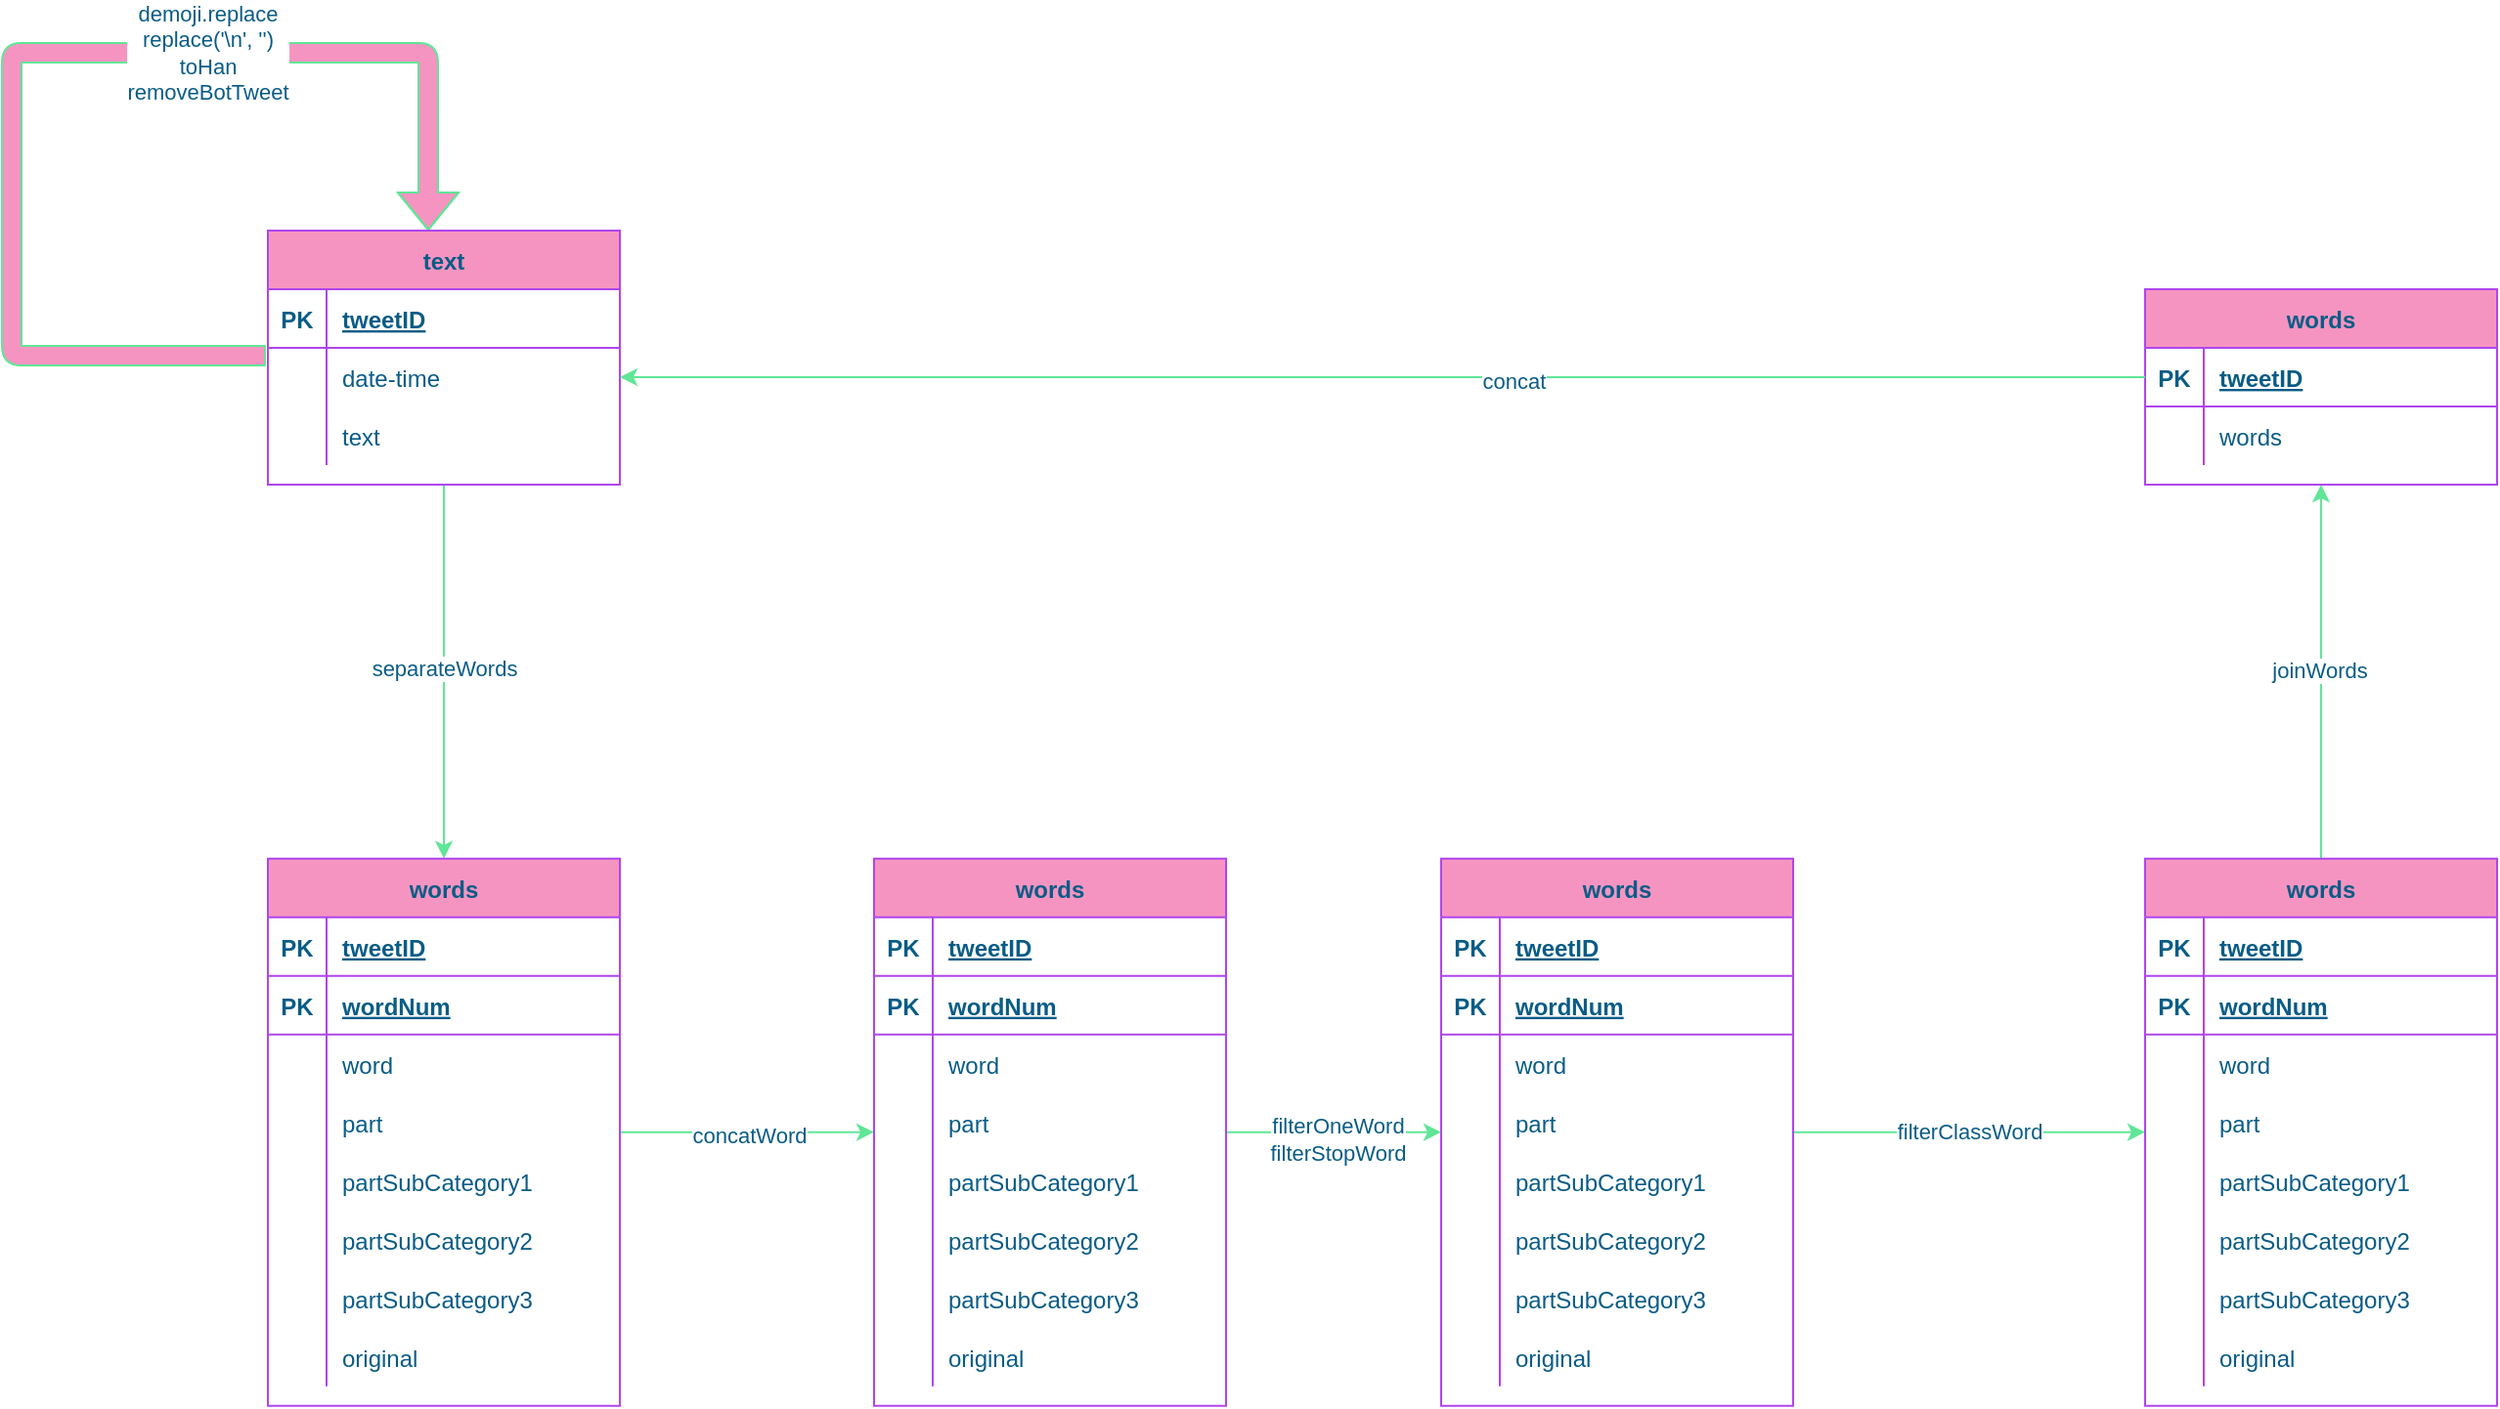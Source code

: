 <mxfile version="16.6.2" type="github">
  <diagram id="CSf084mDuzh62kla3Nzj" name="Page-1">
    <mxGraphModel dx="1081" dy="915" grid="1" gridSize="10" guides="1" tooltips="1" connect="1" arrows="1" fold="1" page="1" pageScale="1" pageWidth="3300" pageHeight="4681" math="0" shadow="0">
      <root>
        <mxCell id="0" />
        <mxCell id="1" parent="0" />
        <mxCell id="-S27YSz-7loeSFltslUp-18" value="demoji.replace&lt;br&gt;replace(&#39;\n&#39;, &#39;&#39;)&lt;br&gt;toHan&lt;br&gt;removeBotTweet" style="edgeStyle=orthogonalEdgeStyle;shape=flexArrow;curved=0;rounded=1;sketch=0;orthogonalLoop=1;jettySize=auto;html=1;fontColor=#095C86;strokeColor=#60E696;fillColor=#F694C1;entryX=0.461;entryY=0.008;entryDx=0;entryDy=0;entryPerimeter=0;" edge="1" parent="1">
          <mxGeometry x="0.307" relative="1" as="geometry">
            <mxPoint x="329" y="284" as="sourcePoint" />
            <mxPoint x="411.98" y="220.04" as="targetPoint" />
            <Array as="points">
              <mxPoint x="199" y="284" />
              <mxPoint x="199" y="129" />
              <mxPoint x="412" y="129" />
            </Array>
            <mxPoint as="offset" />
          </mxGeometry>
        </mxCell>
        <mxCell id="Eg6wl4dy39NXFwd9Kh9v-11" value="" style="edgeStyle=orthogonalEdgeStyle;curved=0;rounded=1;sketch=0;orthogonalLoop=1;jettySize=auto;html=1;fontColor=#095C86;strokeColor=#60E696;fillColor=#F694C1;" edge="1" parent="1" source="SWuRiRT_l_LITAm-boq1-7" target="Eg6wl4dy39NXFwd9Kh9v-1">
          <mxGeometry relative="1" as="geometry" />
        </mxCell>
        <mxCell id="Eg6wl4dy39NXFwd9Kh9v-12" value="separateWords" style="edgeLabel;html=1;align=center;verticalAlign=middle;resizable=0;points=[];fontColor=#095C86;" vertex="1" connectable="0" parent="Eg6wl4dy39NXFwd9Kh9v-11">
          <mxGeometry x="-0.025" relative="1" as="geometry">
            <mxPoint as="offset" />
          </mxGeometry>
        </mxCell>
        <mxCell id="SWuRiRT_l_LITAm-boq1-7" value="text" style="shape=table;startSize=30;container=1;collapsible=1;childLayout=tableLayout;fixedRows=1;rowLines=0;fontStyle=1;align=center;resizeLast=1;fillColor=#F694C1;strokeColor=#AF45ED;fontColor=#095C86;" parent="1" vertex="1">
          <mxGeometry x="330" y="220" width="180" height="130" as="geometry" />
        </mxCell>
        <mxCell id="SWuRiRT_l_LITAm-boq1-8" value="" style="shape=tableRow;horizontal=0;startSize=0;swimlaneHead=0;swimlaneBody=0;fillColor=none;collapsible=0;dropTarget=0;points=[[0,0.5],[1,0.5]];portConstraint=eastwest;top=0;left=0;right=0;bottom=1;strokeColor=#AF45ED;fontColor=#095C86;" parent="SWuRiRT_l_LITAm-boq1-7" vertex="1">
          <mxGeometry y="30" width="180" height="30" as="geometry" />
        </mxCell>
        <mxCell id="SWuRiRT_l_LITAm-boq1-9" value="PK" style="shape=partialRectangle;connectable=0;fillColor=none;top=0;left=0;bottom=0;right=0;fontStyle=1;overflow=hidden;strokeColor=#AF45ED;fontColor=#095C86;" parent="SWuRiRT_l_LITAm-boq1-8" vertex="1">
          <mxGeometry width="30" height="30" as="geometry">
            <mxRectangle width="30" height="30" as="alternateBounds" />
          </mxGeometry>
        </mxCell>
        <mxCell id="SWuRiRT_l_LITAm-boq1-10" value="tweetID" style="shape=partialRectangle;connectable=0;fillColor=none;top=0;left=0;bottom=0;right=0;align=left;spacingLeft=6;fontStyle=5;overflow=hidden;strokeColor=#AF45ED;fontColor=#095C86;" parent="SWuRiRT_l_LITAm-boq1-8" vertex="1">
          <mxGeometry x="30" width="150" height="30" as="geometry">
            <mxRectangle width="150" height="30" as="alternateBounds" />
          </mxGeometry>
        </mxCell>
        <mxCell id="SWuRiRT_l_LITAm-boq1-11" value="" style="shape=tableRow;horizontal=0;startSize=0;swimlaneHead=0;swimlaneBody=0;fillColor=none;collapsible=0;dropTarget=0;points=[[0,0.5],[1,0.5]];portConstraint=eastwest;top=0;left=0;right=0;bottom=0;strokeColor=#AF45ED;fontColor=#095C86;" parent="SWuRiRT_l_LITAm-boq1-7" vertex="1">
          <mxGeometry y="60" width="180" height="30" as="geometry" />
        </mxCell>
        <mxCell id="SWuRiRT_l_LITAm-boq1-12" value="" style="shape=partialRectangle;connectable=0;fillColor=none;top=0;left=0;bottom=0;right=0;editable=1;overflow=hidden;strokeColor=#AF45ED;fontColor=#095C86;" parent="SWuRiRT_l_LITAm-boq1-11" vertex="1">
          <mxGeometry width="30" height="30" as="geometry">
            <mxRectangle width="30" height="30" as="alternateBounds" />
          </mxGeometry>
        </mxCell>
        <mxCell id="SWuRiRT_l_LITAm-boq1-13" value="date-time" style="shape=partialRectangle;connectable=0;fillColor=none;top=0;left=0;bottom=0;right=0;align=left;spacingLeft=6;overflow=hidden;strokeColor=#AF45ED;fontColor=#095C86;" parent="SWuRiRT_l_LITAm-boq1-11" vertex="1">
          <mxGeometry x="30" width="150" height="30" as="geometry">
            <mxRectangle width="150" height="30" as="alternateBounds" />
          </mxGeometry>
        </mxCell>
        <mxCell id="SWuRiRT_l_LITAm-boq1-14" value="" style="shape=tableRow;horizontal=0;startSize=0;swimlaneHead=0;swimlaneBody=0;fillColor=none;collapsible=0;dropTarget=0;points=[[0,0.5],[1,0.5]];portConstraint=eastwest;top=0;left=0;right=0;bottom=0;strokeColor=#AF45ED;fontColor=#095C86;" parent="SWuRiRT_l_LITAm-boq1-7" vertex="1">
          <mxGeometry y="90" width="180" height="30" as="geometry" />
        </mxCell>
        <mxCell id="SWuRiRT_l_LITAm-boq1-15" value="" style="shape=partialRectangle;connectable=0;fillColor=none;top=0;left=0;bottom=0;right=0;editable=1;overflow=hidden;strokeColor=#AF45ED;fontColor=#095C86;" parent="SWuRiRT_l_LITAm-boq1-14" vertex="1">
          <mxGeometry width="30" height="30" as="geometry">
            <mxRectangle width="30" height="30" as="alternateBounds" />
          </mxGeometry>
        </mxCell>
        <mxCell id="SWuRiRT_l_LITAm-boq1-16" value="text" style="shape=partialRectangle;connectable=0;fillColor=none;top=0;left=0;bottom=0;right=0;align=left;spacingLeft=6;overflow=hidden;strokeColor=#AF45ED;fontColor=#095C86;" parent="SWuRiRT_l_LITAm-boq1-14" vertex="1">
          <mxGeometry x="30" width="150" height="30" as="geometry">
            <mxRectangle width="150" height="30" as="alternateBounds" />
          </mxGeometry>
        </mxCell>
        <mxCell id="Eg6wl4dy39NXFwd9Kh9v-92" value="" style="edgeStyle=orthogonalEdgeStyle;curved=0;rounded=1;sketch=0;orthogonalLoop=1;jettySize=auto;html=1;fontColor=#095C86;strokeColor=#60E696;fillColor=#F694C1;" edge="1" parent="1" source="Eg6wl4dy39NXFwd9Kh9v-1" target="Eg6wl4dy39NXFwd9Kh9v-67">
          <mxGeometry relative="1" as="geometry" />
        </mxCell>
        <mxCell id="Eg6wl4dy39NXFwd9Kh9v-93" value="concatWord" style="edgeLabel;html=1;align=center;verticalAlign=middle;resizable=0;points=[];fontColor=#095C86;" vertex="1" connectable="0" parent="Eg6wl4dy39NXFwd9Kh9v-92">
          <mxGeometry x="0.015" y="-1" relative="1" as="geometry">
            <mxPoint as="offset" />
          </mxGeometry>
        </mxCell>
        <mxCell id="Eg6wl4dy39NXFwd9Kh9v-1" value="words" style="shape=table;startSize=30;container=1;collapsible=1;childLayout=tableLayout;fixedRows=1;rowLines=0;fontStyle=1;align=center;resizeLast=1;fillColor=#F694C1;strokeColor=#AF45ED;fontColor=#095C86;" vertex="1" parent="1">
          <mxGeometry x="330" y="541.33" width="180" height="280" as="geometry" />
        </mxCell>
        <mxCell id="Eg6wl4dy39NXFwd9Kh9v-2" value="" style="shape=tableRow;horizontal=0;startSize=0;swimlaneHead=0;swimlaneBody=0;fillColor=none;collapsible=0;dropTarget=0;points=[[0,0.5],[1,0.5]];portConstraint=eastwest;top=0;left=0;right=0;bottom=1;strokeColor=#AF45ED;fontColor=#095C86;" vertex="1" parent="Eg6wl4dy39NXFwd9Kh9v-1">
          <mxGeometry y="30" width="180" height="30" as="geometry" />
        </mxCell>
        <mxCell id="Eg6wl4dy39NXFwd9Kh9v-3" value="PK" style="shape=partialRectangle;connectable=0;fillColor=none;top=0;left=0;bottom=0;right=0;fontStyle=1;overflow=hidden;strokeColor=#AF45ED;fontColor=#095C86;" vertex="1" parent="Eg6wl4dy39NXFwd9Kh9v-2">
          <mxGeometry width="30" height="30" as="geometry">
            <mxRectangle width="30" height="30" as="alternateBounds" />
          </mxGeometry>
        </mxCell>
        <mxCell id="Eg6wl4dy39NXFwd9Kh9v-4" value="tweetID" style="shape=partialRectangle;connectable=0;fillColor=none;top=0;left=0;bottom=0;right=0;align=left;spacingLeft=6;fontStyle=5;overflow=hidden;strokeColor=#AF45ED;fontColor=#095C86;" vertex="1" parent="Eg6wl4dy39NXFwd9Kh9v-2">
          <mxGeometry x="30" width="150" height="30" as="geometry">
            <mxRectangle width="150" height="30" as="alternateBounds" />
          </mxGeometry>
        </mxCell>
        <mxCell id="Eg6wl4dy39NXFwd9Kh9v-61" style="shape=tableRow;horizontal=0;startSize=0;swimlaneHead=0;swimlaneBody=0;fillColor=none;collapsible=0;dropTarget=0;points=[[0,0.5],[1,0.5]];portConstraint=eastwest;top=0;left=0;right=0;bottom=1;strokeColor=#AF45ED;fontColor=#095C86;" vertex="1" parent="Eg6wl4dy39NXFwd9Kh9v-1">
          <mxGeometry y="60" width="180" height="30" as="geometry" />
        </mxCell>
        <mxCell id="Eg6wl4dy39NXFwd9Kh9v-62" value="PK" style="shape=partialRectangle;connectable=0;fillColor=none;top=0;left=0;bottom=0;right=0;fontStyle=1;overflow=hidden;strokeColor=#AF45ED;fontColor=#095C86;" vertex="1" parent="Eg6wl4dy39NXFwd9Kh9v-61">
          <mxGeometry width="30" height="30" as="geometry">
            <mxRectangle width="30" height="30" as="alternateBounds" />
          </mxGeometry>
        </mxCell>
        <mxCell id="Eg6wl4dy39NXFwd9Kh9v-63" value="wordNum" style="shape=partialRectangle;connectable=0;fillColor=none;top=0;left=0;bottom=0;right=0;align=left;spacingLeft=6;fontStyle=5;overflow=hidden;strokeColor=#AF45ED;fontColor=#095C86;" vertex="1" parent="Eg6wl4dy39NXFwd9Kh9v-61">
          <mxGeometry x="30" width="150" height="30" as="geometry">
            <mxRectangle width="150" height="30" as="alternateBounds" />
          </mxGeometry>
        </mxCell>
        <mxCell id="Eg6wl4dy39NXFwd9Kh9v-13" style="shape=tableRow;horizontal=0;startSize=0;swimlaneHead=0;swimlaneBody=0;fillColor=none;collapsible=0;dropTarget=0;points=[[0,0.5],[1,0.5]];portConstraint=eastwest;top=0;left=0;right=0;bottom=0;strokeColor=#AF45ED;fontColor=#095C86;" vertex="1" parent="Eg6wl4dy39NXFwd9Kh9v-1">
          <mxGeometry y="90" width="180" height="30" as="geometry" />
        </mxCell>
        <mxCell id="Eg6wl4dy39NXFwd9Kh9v-14" style="shape=partialRectangle;connectable=0;fillColor=none;top=0;left=0;bottom=0;right=0;editable=1;overflow=hidden;strokeColor=#AF45ED;fontColor=#095C86;" vertex="1" parent="Eg6wl4dy39NXFwd9Kh9v-13">
          <mxGeometry width="30" height="30" as="geometry">
            <mxRectangle width="30" height="30" as="alternateBounds" />
          </mxGeometry>
        </mxCell>
        <mxCell id="Eg6wl4dy39NXFwd9Kh9v-15" value="word" style="shape=partialRectangle;connectable=0;fillColor=none;top=0;left=0;bottom=0;right=0;align=left;spacingLeft=6;overflow=hidden;strokeColor=#AF45ED;fontColor=#095C86;" vertex="1" parent="Eg6wl4dy39NXFwd9Kh9v-13">
          <mxGeometry x="30" width="150" height="30" as="geometry">
            <mxRectangle width="150" height="30" as="alternateBounds" />
          </mxGeometry>
        </mxCell>
        <mxCell id="Eg6wl4dy39NXFwd9Kh9v-19" style="shape=tableRow;horizontal=0;startSize=0;swimlaneHead=0;swimlaneBody=0;fillColor=none;collapsible=0;dropTarget=0;points=[[0,0.5],[1,0.5]];portConstraint=eastwest;top=0;left=0;right=0;bottom=0;strokeColor=#AF45ED;fontColor=#095C86;" vertex="1" parent="Eg6wl4dy39NXFwd9Kh9v-1">
          <mxGeometry y="120" width="180" height="30" as="geometry" />
        </mxCell>
        <mxCell id="Eg6wl4dy39NXFwd9Kh9v-20" style="shape=partialRectangle;connectable=0;fillColor=none;top=0;left=0;bottom=0;right=0;editable=1;overflow=hidden;strokeColor=#AF45ED;fontColor=#095C86;" vertex="1" parent="Eg6wl4dy39NXFwd9Kh9v-19">
          <mxGeometry width="30" height="30" as="geometry">
            <mxRectangle width="30" height="30" as="alternateBounds" />
          </mxGeometry>
        </mxCell>
        <mxCell id="Eg6wl4dy39NXFwd9Kh9v-21" value="part" style="shape=partialRectangle;connectable=0;fillColor=none;top=0;left=0;bottom=0;right=0;align=left;spacingLeft=6;overflow=hidden;strokeColor=#AF45ED;fontColor=#095C86;" vertex="1" parent="Eg6wl4dy39NXFwd9Kh9v-19">
          <mxGeometry x="30" width="150" height="30" as="geometry">
            <mxRectangle width="150" height="30" as="alternateBounds" />
          </mxGeometry>
        </mxCell>
        <mxCell id="Eg6wl4dy39NXFwd9Kh9v-22" style="shape=tableRow;horizontal=0;startSize=0;swimlaneHead=0;swimlaneBody=0;fillColor=none;collapsible=0;dropTarget=0;points=[[0,0.5],[1,0.5]];portConstraint=eastwest;top=0;left=0;right=0;bottom=0;strokeColor=#AF45ED;fontColor=#095C86;" vertex="1" parent="Eg6wl4dy39NXFwd9Kh9v-1">
          <mxGeometry y="150" width="180" height="30" as="geometry" />
        </mxCell>
        <mxCell id="Eg6wl4dy39NXFwd9Kh9v-23" style="shape=partialRectangle;connectable=0;fillColor=none;top=0;left=0;bottom=0;right=0;editable=1;overflow=hidden;strokeColor=#AF45ED;fontColor=#095C86;" vertex="1" parent="Eg6wl4dy39NXFwd9Kh9v-22">
          <mxGeometry width="30" height="30" as="geometry">
            <mxRectangle width="30" height="30" as="alternateBounds" />
          </mxGeometry>
        </mxCell>
        <mxCell id="Eg6wl4dy39NXFwd9Kh9v-24" value="partSubCategory1" style="shape=partialRectangle;connectable=0;fillColor=none;top=0;left=0;bottom=0;right=0;align=left;spacingLeft=6;overflow=hidden;strokeColor=#AF45ED;fontColor=#095C86;" vertex="1" parent="Eg6wl4dy39NXFwd9Kh9v-22">
          <mxGeometry x="30" width="150" height="30" as="geometry">
            <mxRectangle width="150" height="30" as="alternateBounds" />
          </mxGeometry>
        </mxCell>
        <mxCell id="Eg6wl4dy39NXFwd9Kh9v-52" style="shape=tableRow;horizontal=0;startSize=0;swimlaneHead=0;swimlaneBody=0;fillColor=none;collapsible=0;dropTarget=0;points=[[0,0.5],[1,0.5]];portConstraint=eastwest;top=0;left=0;right=0;bottom=0;strokeColor=#AF45ED;fontColor=#095C86;" vertex="1" parent="Eg6wl4dy39NXFwd9Kh9v-1">
          <mxGeometry y="180" width="180" height="30" as="geometry" />
        </mxCell>
        <mxCell id="Eg6wl4dy39NXFwd9Kh9v-53" style="shape=partialRectangle;connectable=0;fillColor=none;top=0;left=0;bottom=0;right=0;editable=1;overflow=hidden;strokeColor=#AF45ED;fontColor=#095C86;" vertex="1" parent="Eg6wl4dy39NXFwd9Kh9v-52">
          <mxGeometry width="30" height="30" as="geometry">
            <mxRectangle width="30" height="30" as="alternateBounds" />
          </mxGeometry>
        </mxCell>
        <mxCell id="Eg6wl4dy39NXFwd9Kh9v-54" value="partSubCategory2" style="shape=partialRectangle;connectable=0;fillColor=none;top=0;left=0;bottom=0;right=0;align=left;spacingLeft=6;overflow=hidden;strokeColor=#AF45ED;fontColor=#095C86;" vertex="1" parent="Eg6wl4dy39NXFwd9Kh9v-52">
          <mxGeometry x="30" width="150" height="30" as="geometry">
            <mxRectangle width="150" height="30" as="alternateBounds" />
          </mxGeometry>
        </mxCell>
        <mxCell id="Eg6wl4dy39NXFwd9Kh9v-25" style="shape=tableRow;horizontal=0;startSize=0;swimlaneHead=0;swimlaneBody=0;fillColor=none;collapsible=0;dropTarget=0;points=[[0,0.5],[1,0.5]];portConstraint=eastwest;top=0;left=0;right=0;bottom=0;strokeColor=#AF45ED;fontColor=#095C86;" vertex="1" parent="Eg6wl4dy39NXFwd9Kh9v-1">
          <mxGeometry y="210" width="180" height="30" as="geometry" />
        </mxCell>
        <mxCell id="Eg6wl4dy39NXFwd9Kh9v-26" style="shape=partialRectangle;connectable=0;fillColor=none;top=0;left=0;bottom=0;right=0;editable=1;overflow=hidden;strokeColor=#AF45ED;fontColor=#095C86;" vertex="1" parent="Eg6wl4dy39NXFwd9Kh9v-25">
          <mxGeometry width="30" height="30" as="geometry">
            <mxRectangle width="30" height="30" as="alternateBounds" />
          </mxGeometry>
        </mxCell>
        <mxCell id="Eg6wl4dy39NXFwd9Kh9v-27" value="partSubCategory3" style="shape=partialRectangle;connectable=0;fillColor=none;top=0;left=0;bottom=0;right=0;align=left;spacingLeft=6;overflow=hidden;strokeColor=#AF45ED;fontColor=#095C86;" vertex="1" parent="Eg6wl4dy39NXFwd9Kh9v-25">
          <mxGeometry x="30" width="150" height="30" as="geometry">
            <mxRectangle width="150" height="30" as="alternateBounds" />
          </mxGeometry>
        </mxCell>
        <mxCell id="Eg6wl4dy39NXFwd9Kh9v-28" style="shape=tableRow;horizontal=0;startSize=0;swimlaneHead=0;swimlaneBody=0;fillColor=none;collapsible=0;dropTarget=0;points=[[0,0.5],[1,0.5]];portConstraint=eastwest;top=0;left=0;right=0;bottom=0;strokeColor=#AF45ED;fontColor=#095C86;" vertex="1" parent="Eg6wl4dy39NXFwd9Kh9v-1">
          <mxGeometry y="240" width="180" height="30" as="geometry" />
        </mxCell>
        <mxCell id="Eg6wl4dy39NXFwd9Kh9v-29" style="shape=partialRectangle;connectable=0;fillColor=none;top=0;left=0;bottom=0;right=0;editable=1;overflow=hidden;strokeColor=#AF45ED;fontColor=#095C86;" vertex="1" parent="Eg6wl4dy39NXFwd9Kh9v-28">
          <mxGeometry width="30" height="30" as="geometry">
            <mxRectangle width="30" height="30" as="alternateBounds" />
          </mxGeometry>
        </mxCell>
        <mxCell id="Eg6wl4dy39NXFwd9Kh9v-30" value="original" style="shape=partialRectangle;connectable=0;fillColor=none;top=0;left=0;bottom=0;right=0;align=left;spacingLeft=6;overflow=hidden;strokeColor=#AF45ED;fontColor=#095C86;" vertex="1" parent="Eg6wl4dy39NXFwd9Kh9v-28">
          <mxGeometry x="30" width="150" height="30" as="geometry">
            <mxRectangle width="150" height="30" as="alternateBounds" />
          </mxGeometry>
        </mxCell>
        <mxCell id="Eg6wl4dy39NXFwd9Kh9v-125" value="" style="edgeStyle=orthogonalEdgeStyle;curved=0;rounded=1;sketch=0;orthogonalLoop=1;jettySize=auto;html=1;fontColor=#095C86;strokeColor=#60E696;fillColor=#F694C1;" edge="1" parent="1" source="Eg6wl4dy39NXFwd9Kh9v-67" target="Eg6wl4dy39NXFwd9Kh9v-100">
          <mxGeometry relative="1" as="geometry" />
        </mxCell>
        <mxCell id="Eg6wl4dy39NXFwd9Kh9v-126" value="filterOneWord&lt;br&gt;filterStopWord" style="edgeLabel;html=1;align=center;verticalAlign=middle;resizable=0;points=[];fontColor=#095C86;" vertex="1" connectable="0" parent="Eg6wl4dy39NXFwd9Kh9v-125">
          <mxGeometry x="0.036" y="-3" relative="1" as="geometry">
            <mxPoint as="offset" />
          </mxGeometry>
        </mxCell>
        <mxCell id="Eg6wl4dy39NXFwd9Kh9v-67" value="words" style="shape=table;startSize=30;container=1;collapsible=1;childLayout=tableLayout;fixedRows=1;rowLines=0;fontStyle=1;align=center;resizeLast=1;fillColor=#F694C1;strokeColor=#AF45ED;fontColor=#095C86;" vertex="1" parent="1">
          <mxGeometry x="640" y="541.33" width="180" height="280" as="geometry" />
        </mxCell>
        <mxCell id="Eg6wl4dy39NXFwd9Kh9v-68" value="" style="shape=tableRow;horizontal=0;startSize=0;swimlaneHead=0;swimlaneBody=0;fillColor=none;collapsible=0;dropTarget=0;points=[[0,0.5],[1,0.5]];portConstraint=eastwest;top=0;left=0;right=0;bottom=1;strokeColor=#AF45ED;fontColor=#095C86;" vertex="1" parent="Eg6wl4dy39NXFwd9Kh9v-67">
          <mxGeometry y="30" width="180" height="30" as="geometry" />
        </mxCell>
        <mxCell id="Eg6wl4dy39NXFwd9Kh9v-69" value="PK" style="shape=partialRectangle;connectable=0;fillColor=none;top=0;left=0;bottom=0;right=0;fontStyle=1;overflow=hidden;strokeColor=#AF45ED;fontColor=#095C86;" vertex="1" parent="Eg6wl4dy39NXFwd9Kh9v-68">
          <mxGeometry width="30" height="30" as="geometry">
            <mxRectangle width="30" height="30" as="alternateBounds" />
          </mxGeometry>
        </mxCell>
        <mxCell id="Eg6wl4dy39NXFwd9Kh9v-70" value="tweetID" style="shape=partialRectangle;connectable=0;fillColor=none;top=0;left=0;bottom=0;right=0;align=left;spacingLeft=6;fontStyle=5;overflow=hidden;strokeColor=#AF45ED;fontColor=#095C86;" vertex="1" parent="Eg6wl4dy39NXFwd9Kh9v-68">
          <mxGeometry x="30" width="150" height="30" as="geometry">
            <mxRectangle width="150" height="30" as="alternateBounds" />
          </mxGeometry>
        </mxCell>
        <mxCell id="Eg6wl4dy39NXFwd9Kh9v-71" style="shape=tableRow;horizontal=0;startSize=0;swimlaneHead=0;swimlaneBody=0;fillColor=none;collapsible=0;dropTarget=0;points=[[0,0.5],[1,0.5]];portConstraint=eastwest;top=0;left=0;right=0;bottom=1;strokeColor=#AF45ED;fontColor=#095C86;" vertex="1" parent="Eg6wl4dy39NXFwd9Kh9v-67">
          <mxGeometry y="60" width="180" height="30" as="geometry" />
        </mxCell>
        <mxCell id="Eg6wl4dy39NXFwd9Kh9v-72" value="PK" style="shape=partialRectangle;connectable=0;fillColor=none;top=0;left=0;bottom=0;right=0;fontStyle=1;overflow=hidden;strokeColor=#AF45ED;fontColor=#095C86;" vertex="1" parent="Eg6wl4dy39NXFwd9Kh9v-71">
          <mxGeometry width="30" height="30" as="geometry">
            <mxRectangle width="30" height="30" as="alternateBounds" />
          </mxGeometry>
        </mxCell>
        <mxCell id="Eg6wl4dy39NXFwd9Kh9v-73" value="wordNum" style="shape=partialRectangle;connectable=0;fillColor=none;top=0;left=0;bottom=0;right=0;align=left;spacingLeft=6;fontStyle=5;overflow=hidden;strokeColor=#AF45ED;fontColor=#095C86;" vertex="1" parent="Eg6wl4dy39NXFwd9Kh9v-71">
          <mxGeometry x="30" width="150" height="30" as="geometry">
            <mxRectangle width="150" height="30" as="alternateBounds" />
          </mxGeometry>
        </mxCell>
        <mxCell id="Eg6wl4dy39NXFwd9Kh9v-74" style="shape=tableRow;horizontal=0;startSize=0;swimlaneHead=0;swimlaneBody=0;fillColor=none;collapsible=0;dropTarget=0;points=[[0,0.5],[1,0.5]];portConstraint=eastwest;top=0;left=0;right=0;bottom=0;strokeColor=#AF45ED;fontColor=#095C86;" vertex="1" parent="Eg6wl4dy39NXFwd9Kh9v-67">
          <mxGeometry y="90" width="180" height="30" as="geometry" />
        </mxCell>
        <mxCell id="Eg6wl4dy39NXFwd9Kh9v-75" style="shape=partialRectangle;connectable=0;fillColor=none;top=0;left=0;bottom=0;right=0;editable=1;overflow=hidden;strokeColor=#AF45ED;fontColor=#095C86;" vertex="1" parent="Eg6wl4dy39NXFwd9Kh9v-74">
          <mxGeometry width="30" height="30" as="geometry">
            <mxRectangle width="30" height="30" as="alternateBounds" />
          </mxGeometry>
        </mxCell>
        <mxCell id="Eg6wl4dy39NXFwd9Kh9v-76" value="word" style="shape=partialRectangle;connectable=0;fillColor=none;top=0;left=0;bottom=0;right=0;align=left;spacingLeft=6;overflow=hidden;strokeColor=#AF45ED;fontColor=#095C86;" vertex="1" parent="Eg6wl4dy39NXFwd9Kh9v-74">
          <mxGeometry x="30" width="150" height="30" as="geometry">
            <mxRectangle width="150" height="30" as="alternateBounds" />
          </mxGeometry>
        </mxCell>
        <mxCell id="Eg6wl4dy39NXFwd9Kh9v-77" style="shape=tableRow;horizontal=0;startSize=0;swimlaneHead=0;swimlaneBody=0;fillColor=none;collapsible=0;dropTarget=0;points=[[0,0.5],[1,0.5]];portConstraint=eastwest;top=0;left=0;right=0;bottom=0;strokeColor=#AF45ED;fontColor=#095C86;" vertex="1" parent="Eg6wl4dy39NXFwd9Kh9v-67">
          <mxGeometry y="120" width="180" height="30" as="geometry" />
        </mxCell>
        <mxCell id="Eg6wl4dy39NXFwd9Kh9v-78" style="shape=partialRectangle;connectable=0;fillColor=none;top=0;left=0;bottom=0;right=0;editable=1;overflow=hidden;strokeColor=#AF45ED;fontColor=#095C86;" vertex="1" parent="Eg6wl4dy39NXFwd9Kh9v-77">
          <mxGeometry width="30" height="30" as="geometry">
            <mxRectangle width="30" height="30" as="alternateBounds" />
          </mxGeometry>
        </mxCell>
        <mxCell id="Eg6wl4dy39NXFwd9Kh9v-79" value="part" style="shape=partialRectangle;connectable=0;fillColor=none;top=0;left=0;bottom=0;right=0;align=left;spacingLeft=6;overflow=hidden;strokeColor=#AF45ED;fontColor=#095C86;" vertex="1" parent="Eg6wl4dy39NXFwd9Kh9v-77">
          <mxGeometry x="30" width="150" height="30" as="geometry">
            <mxRectangle width="150" height="30" as="alternateBounds" />
          </mxGeometry>
        </mxCell>
        <mxCell id="Eg6wl4dy39NXFwd9Kh9v-80" style="shape=tableRow;horizontal=0;startSize=0;swimlaneHead=0;swimlaneBody=0;fillColor=none;collapsible=0;dropTarget=0;points=[[0,0.5],[1,0.5]];portConstraint=eastwest;top=0;left=0;right=0;bottom=0;strokeColor=#AF45ED;fontColor=#095C86;" vertex="1" parent="Eg6wl4dy39NXFwd9Kh9v-67">
          <mxGeometry y="150" width="180" height="30" as="geometry" />
        </mxCell>
        <mxCell id="Eg6wl4dy39NXFwd9Kh9v-81" style="shape=partialRectangle;connectable=0;fillColor=none;top=0;left=0;bottom=0;right=0;editable=1;overflow=hidden;strokeColor=#AF45ED;fontColor=#095C86;" vertex="1" parent="Eg6wl4dy39NXFwd9Kh9v-80">
          <mxGeometry width="30" height="30" as="geometry">
            <mxRectangle width="30" height="30" as="alternateBounds" />
          </mxGeometry>
        </mxCell>
        <mxCell id="Eg6wl4dy39NXFwd9Kh9v-82" value="partSubCategory1" style="shape=partialRectangle;connectable=0;fillColor=none;top=0;left=0;bottom=0;right=0;align=left;spacingLeft=6;overflow=hidden;strokeColor=#AF45ED;fontColor=#095C86;" vertex="1" parent="Eg6wl4dy39NXFwd9Kh9v-80">
          <mxGeometry x="30" width="150" height="30" as="geometry">
            <mxRectangle width="150" height="30" as="alternateBounds" />
          </mxGeometry>
        </mxCell>
        <mxCell id="Eg6wl4dy39NXFwd9Kh9v-83" style="shape=tableRow;horizontal=0;startSize=0;swimlaneHead=0;swimlaneBody=0;fillColor=none;collapsible=0;dropTarget=0;points=[[0,0.5],[1,0.5]];portConstraint=eastwest;top=0;left=0;right=0;bottom=0;strokeColor=#AF45ED;fontColor=#095C86;" vertex="1" parent="Eg6wl4dy39NXFwd9Kh9v-67">
          <mxGeometry y="180" width="180" height="30" as="geometry" />
        </mxCell>
        <mxCell id="Eg6wl4dy39NXFwd9Kh9v-84" style="shape=partialRectangle;connectable=0;fillColor=none;top=0;left=0;bottom=0;right=0;editable=1;overflow=hidden;strokeColor=#AF45ED;fontColor=#095C86;" vertex="1" parent="Eg6wl4dy39NXFwd9Kh9v-83">
          <mxGeometry width="30" height="30" as="geometry">
            <mxRectangle width="30" height="30" as="alternateBounds" />
          </mxGeometry>
        </mxCell>
        <mxCell id="Eg6wl4dy39NXFwd9Kh9v-85" value="partSubCategory2" style="shape=partialRectangle;connectable=0;fillColor=none;top=0;left=0;bottom=0;right=0;align=left;spacingLeft=6;overflow=hidden;strokeColor=#AF45ED;fontColor=#095C86;" vertex="1" parent="Eg6wl4dy39NXFwd9Kh9v-83">
          <mxGeometry x="30" width="150" height="30" as="geometry">
            <mxRectangle width="150" height="30" as="alternateBounds" />
          </mxGeometry>
        </mxCell>
        <mxCell id="Eg6wl4dy39NXFwd9Kh9v-86" style="shape=tableRow;horizontal=0;startSize=0;swimlaneHead=0;swimlaneBody=0;fillColor=none;collapsible=0;dropTarget=0;points=[[0,0.5],[1,0.5]];portConstraint=eastwest;top=0;left=0;right=0;bottom=0;strokeColor=#AF45ED;fontColor=#095C86;" vertex="1" parent="Eg6wl4dy39NXFwd9Kh9v-67">
          <mxGeometry y="210" width="180" height="30" as="geometry" />
        </mxCell>
        <mxCell id="Eg6wl4dy39NXFwd9Kh9v-87" style="shape=partialRectangle;connectable=0;fillColor=none;top=0;left=0;bottom=0;right=0;editable=1;overflow=hidden;strokeColor=#AF45ED;fontColor=#095C86;" vertex="1" parent="Eg6wl4dy39NXFwd9Kh9v-86">
          <mxGeometry width="30" height="30" as="geometry">
            <mxRectangle width="30" height="30" as="alternateBounds" />
          </mxGeometry>
        </mxCell>
        <mxCell id="Eg6wl4dy39NXFwd9Kh9v-88" value="partSubCategory3" style="shape=partialRectangle;connectable=0;fillColor=none;top=0;left=0;bottom=0;right=0;align=left;spacingLeft=6;overflow=hidden;strokeColor=#AF45ED;fontColor=#095C86;" vertex="1" parent="Eg6wl4dy39NXFwd9Kh9v-86">
          <mxGeometry x="30" width="150" height="30" as="geometry">
            <mxRectangle width="150" height="30" as="alternateBounds" />
          </mxGeometry>
        </mxCell>
        <mxCell id="Eg6wl4dy39NXFwd9Kh9v-89" style="shape=tableRow;horizontal=0;startSize=0;swimlaneHead=0;swimlaneBody=0;fillColor=none;collapsible=0;dropTarget=0;points=[[0,0.5],[1,0.5]];portConstraint=eastwest;top=0;left=0;right=0;bottom=0;strokeColor=#AF45ED;fontColor=#095C86;" vertex="1" parent="Eg6wl4dy39NXFwd9Kh9v-67">
          <mxGeometry y="240" width="180" height="30" as="geometry" />
        </mxCell>
        <mxCell id="Eg6wl4dy39NXFwd9Kh9v-90" style="shape=partialRectangle;connectable=0;fillColor=none;top=0;left=0;bottom=0;right=0;editable=1;overflow=hidden;strokeColor=#AF45ED;fontColor=#095C86;" vertex="1" parent="Eg6wl4dy39NXFwd9Kh9v-89">
          <mxGeometry width="30" height="30" as="geometry">
            <mxRectangle width="30" height="30" as="alternateBounds" />
          </mxGeometry>
        </mxCell>
        <mxCell id="Eg6wl4dy39NXFwd9Kh9v-91" value="original" style="shape=partialRectangle;connectable=0;fillColor=none;top=0;left=0;bottom=0;right=0;align=left;spacingLeft=6;overflow=hidden;strokeColor=#AF45ED;fontColor=#095C86;" vertex="1" parent="Eg6wl4dy39NXFwd9Kh9v-89">
          <mxGeometry x="30" width="150" height="30" as="geometry">
            <mxRectangle width="150" height="30" as="alternateBounds" />
          </mxGeometry>
        </mxCell>
        <mxCell id="Eg6wl4dy39NXFwd9Kh9v-161" value="filterClassWord" style="edgeStyle=orthogonalEdgeStyle;curved=0;rounded=1;sketch=0;orthogonalLoop=1;jettySize=auto;html=1;fontColor=#095C86;strokeColor=#60E696;fillColor=#F694C1;" edge="1" parent="1" source="Eg6wl4dy39NXFwd9Kh9v-100" target="Eg6wl4dy39NXFwd9Kh9v-136">
          <mxGeometry relative="1" as="geometry" />
        </mxCell>
        <mxCell id="Eg6wl4dy39NXFwd9Kh9v-100" value="words" style="shape=table;startSize=30;container=1;collapsible=1;childLayout=tableLayout;fixedRows=1;rowLines=0;fontStyle=1;align=center;resizeLast=1;fillColor=#F694C1;strokeColor=#AF45ED;fontColor=#095C86;" vertex="1" parent="1">
          <mxGeometry x="930" y="541.33" width="180" height="280" as="geometry" />
        </mxCell>
        <mxCell id="Eg6wl4dy39NXFwd9Kh9v-101" value="" style="shape=tableRow;horizontal=0;startSize=0;swimlaneHead=0;swimlaneBody=0;fillColor=none;collapsible=0;dropTarget=0;points=[[0,0.5],[1,0.5]];portConstraint=eastwest;top=0;left=0;right=0;bottom=1;strokeColor=#AF45ED;fontColor=#095C86;" vertex="1" parent="Eg6wl4dy39NXFwd9Kh9v-100">
          <mxGeometry y="30" width="180" height="30" as="geometry" />
        </mxCell>
        <mxCell id="Eg6wl4dy39NXFwd9Kh9v-102" value="PK" style="shape=partialRectangle;connectable=0;fillColor=none;top=0;left=0;bottom=0;right=0;fontStyle=1;overflow=hidden;strokeColor=#AF45ED;fontColor=#095C86;" vertex="1" parent="Eg6wl4dy39NXFwd9Kh9v-101">
          <mxGeometry width="30" height="30" as="geometry">
            <mxRectangle width="30" height="30" as="alternateBounds" />
          </mxGeometry>
        </mxCell>
        <mxCell id="Eg6wl4dy39NXFwd9Kh9v-103" value="tweetID" style="shape=partialRectangle;connectable=0;fillColor=none;top=0;left=0;bottom=0;right=0;align=left;spacingLeft=6;fontStyle=5;overflow=hidden;strokeColor=#AF45ED;fontColor=#095C86;" vertex="1" parent="Eg6wl4dy39NXFwd9Kh9v-101">
          <mxGeometry x="30" width="150" height="30" as="geometry">
            <mxRectangle width="150" height="30" as="alternateBounds" />
          </mxGeometry>
        </mxCell>
        <mxCell id="Eg6wl4dy39NXFwd9Kh9v-104" style="shape=tableRow;horizontal=0;startSize=0;swimlaneHead=0;swimlaneBody=0;fillColor=none;collapsible=0;dropTarget=0;points=[[0,0.5],[1,0.5]];portConstraint=eastwest;top=0;left=0;right=0;bottom=1;strokeColor=#AF45ED;fontColor=#095C86;" vertex="1" parent="Eg6wl4dy39NXFwd9Kh9v-100">
          <mxGeometry y="60" width="180" height="30" as="geometry" />
        </mxCell>
        <mxCell id="Eg6wl4dy39NXFwd9Kh9v-105" value="PK" style="shape=partialRectangle;connectable=0;fillColor=none;top=0;left=0;bottom=0;right=0;fontStyle=1;overflow=hidden;strokeColor=#AF45ED;fontColor=#095C86;" vertex="1" parent="Eg6wl4dy39NXFwd9Kh9v-104">
          <mxGeometry width="30" height="30" as="geometry">
            <mxRectangle width="30" height="30" as="alternateBounds" />
          </mxGeometry>
        </mxCell>
        <mxCell id="Eg6wl4dy39NXFwd9Kh9v-106" value="wordNum" style="shape=partialRectangle;connectable=0;fillColor=none;top=0;left=0;bottom=0;right=0;align=left;spacingLeft=6;fontStyle=5;overflow=hidden;strokeColor=#AF45ED;fontColor=#095C86;" vertex="1" parent="Eg6wl4dy39NXFwd9Kh9v-104">
          <mxGeometry x="30" width="150" height="30" as="geometry">
            <mxRectangle width="150" height="30" as="alternateBounds" />
          </mxGeometry>
        </mxCell>
        <mxCell id="Eg6wl4dy39NXFwd9Kh9v-107" style="shape=tableRow;horizontal=0;startSize=0;swimlaneHead=0;swimlaneBody=0;fillColor=none;collapsible=0;dropTarget=0;points=[[0,0.5],[1,0.5]];portConstraint=eastwest;top=0;left=0;right=0;bottom=0;strokeColor=#AF45ED;fontColor=#095C86;" vertex="1" parent="Eg6wl4dy39NXFwd9Kh9v-100">
          <mxGeometry y="90" width="180" height="30" as="geometry" />
        </mxCell>
        <mxCell id="Eg6wl4dy39NXFwd9Kh9v-108" style="shape=partialRectangle;connectable=0;fillColor=none;top=0;left=0;bottom=0;right=0;editable=1;overflow=hidden;strokeColor=#AF45ED;fontColor=#095C86;" vertex="1" parent="Eg6wl4dy39NXFwd9Kh9v-107">
          <mxGeometry width="30" height="30" as="geometry">
            <mxRectangle width="30" height="30" as="alternateBounds" />
          </mxGeometry>
        </mxCell>
        <mxCell id="Eg6wl4dy39NXFwd9Kh9v-109" value="word" style="shape=partialRectangle;connectable=0;fillColor=none;top=0;left=0;bottom=0;right=0;align=left;spacingLeft=6;overflow=hidden;strokeColor=#AF45ED;fontColor=#095C86;" vertex="1" parent="Eg6wl4dy39NXFwd9Kh9v-107">
          <mxGeometry x="30" width="150" height="30" as="geometry">
            <mxRectangle width="150" height="30" as="alternateBounds" />
          </mxGeometry>
        </mxCell>
        <mxCell id="Eg6wl4dy39NXFwd9Kh9v-110" style="shape=tableRow;horizontal=0;startSize=0;swimlaneHead=0;swimlaneBody=0;fillColor=none;collapsible=0;dropTarget=0;points=[[0,0.5],[1,0.5]];portConstraint=eastwest;top=0;left=0;right=0;bottom=0;strokeColor=#AF45ED;fontColor=#095C86;" vertex="1" parent="Eg6wl4dy39NXFwd9Kh9v-100">
          <mxGeometry y="120" width="180" height="30" as="geometry" />
        </mxCell>
        <mxCell id="Eg6wl4dy39NXFwd9Kh9v-111" style="shape=partialRectangle;connectable=0;fillColor=none;top=0;left=0;bottom=0;right=0;editable=1;overflow=hidden;strokeColor=#AF45ED;fontColor=#095C86;" vertex="1" parent="Eg6wl4dy39NXFwd9Kh9v-110">
          <mxGeometry width="30" height="30" as="geometry">
            <mxRectangle width="30" height="30" as="alternateBounds" />
          </mxGeometry>
        </mxCell>
        <mxCell id="Eg6wl4dy39NXFwd9Kh9v-112" value="part" style="shape=partialRectangle;connectable=0;fillColor=none;top=0;left=0;bottom=0;right=0;align=left;spacingLeft=6;overflow=hidden;strokeColor=#AF45ED;fontColor=#095C86;" vertex="1" parent="Eg6wl4dy39NXFwd9Kh9v-110">
          <mxGeometry x="30" width="150" height="30" as="geometry">
            <mxRectangle width="150" height="30" as="alternateBounds" />
          </mxGeometry>
        </mxCell>
        <mxCell id="Eg6wl4dy39NXFwd9Kh9v-113" style="shape=tableRow;horizontal=0;startSize=0;swimlaneHead=0;swimlaneBody=0;fillColor=none;collapsible=0;dropTarget=0;points=[[0,0.5],[1,0.5]];portConstraint=eastwest;top=0;left=0;right=0;bottom=0;strokeColor=#AF45ED;fontColor=#095C86;" vertex="1" parent="Eg6wl4dy39NXFwd9Kh9v-100">
          <mxGeometry y="150" width="180" height="30" as="geometry" />
        </mxCell>
        <mxCell id="Eg6wl4dy39NXFwd9Kh9v-114" style="shape=partialRectangle;connectable=0;fillColor=none;top=0;left=0;bottom=0;right=0;editable=1;overflow=hidden;strokeColor=#AF45ED;fontColor=#095C86;" vertex="1" parent="Eg6wl4dy39NXFwd9Kh9v-113">
          <mxGeometry width="30" height="30" as="geometry">
            <mxRectangle width="30" height="30" as="alternateBounds" />
          </mxGeometry>
        </mxCell>
        <mxCell id="Eg6wl4dy39NXFwd9Kh9v-115" value="partSubCategory1" style="shape=partialRectangle;connectable=0;fillColor=none;top=0;left=0;bottom=0;right=0;align=left;spacingLeft=6;overflow=hidden;strokeColor=#AF45ED;fontColor=#095C86;" vertex="1" parent="Eg6wl4dy39NXFwd9Kh9v-113">
          <mxGeometry x="30" width="150" height="30" as="geometry">
            <mxRectangle width="150" height="30" as="alternateBounds" />
          </mxGeometry>
        </mxCell>
        <mxCell id="Eg6wl4dy39NXFwd9Kh9v-116" style="shape=tableRow;horizontal=0;startSize=0;swimlaneHead=0;swimlaneBody=0;fillColor=none;collapsible=0;dropTarget=0;points=[[0,0.5],[1,0.5]];portConstraint=eastwest;top=0;left=0;right=0;bottom=0;strokeColor=#AF45ED;fontColor=#095C86;" vertex="1" parent="Eg6wl4dy39NXFwd9Kh9v-100">
          <mxGeometry y="180" width="180" height="30" as="geometry" />
        </mxCell>
        <mxCell id="Eg6wl4dy39NXFwd9Kh9v-117" style="shape=partialRectangle;connectable=0;fillColor=none;top=0;left=0;bottom=0;right=0;editable=1;overflow=hidden;strokeColor=#AF45ED;fontColor=#095C86;" vertex="1" parent="Eg6wl4dy39NXFwd9Kh9v-116">
          <mxGeometry width="30" height="30" as="geometry">
            <mxRectangle width="30" height="30" as="alternateBounds" />
          </mxGeometry>
        </mxCell>
        <mxCell id="Eg6wl4dy39NXFwd9Kh9v-118" value="partSubCategory2" style="shape=partialRectangle;connectable=0;fillColor=none;top=0;left=0;bottom=0;right=0;align=left;spacingLeft=6;overflow=hidden;strokeColor=#AF45ED;fontColor=#095C86;" vertex="1" parent="Eg6wl4dy39NXFwd9Kh9v-116">
          <mxGeometry x="30" width="150" height="30" as="geometry">
            <mxRectangle width="150" height="30" as="alternateBounds" />
          </mxGeometry>
        </mxCell>
        <mxCell id="Eg6wl4dy39NXFwd9Kh9v-119" style="shape=tableRow;horizontal=0;startSize=0;swimlaneHead=0;swimlaneBody=0;fillColor=none;collapsible=0;dropTarget=0;points=[[0,0.5],[1,0.5]];portConstraint=eastwest;top=0;left=0;right=0;bottom=0;strokeColor=#AF45ED;fontColor=#095C86;" vertex="1" parent="Eg6wl4dy39NXFwd9Kh9v-100">
          <mxGeometry y="210" width="180" height="30" as="geometry" />
        </mxCell>
        <mxCell id="Eg6wl4dy39NXFwd9Kh9v-120" style="shape=partialRectangle;connectable=0;fillColor=none;top=0;left=0;bottom=0;right=0;editable=1;overflow=hidden;strokeColor=#AF45ED;fontColor=#095C86;" vertex="1" parent="Eg6wl4dy39NXFwd9Kh9v-119">
          <mxGeometry width="30" height="30" as="geometry">
            <mxRectangle width="30" height="30" as="alternateBounds" />
          </mxGeometry>
        </mxCell>
        <mxCell id="Eg6wl4dy39NXFwd9Kh9v-121" value="partSubCategory3" style="shape=partialRectangle;connectable=0;fillColor=none;top=0;left=0;bottom=0;right=0;align=left;spacingLeft=6;overflow=hidden;strokeColor=#AF45ED;fontColor=#095C86;" vertex="1" parent="Eg6wl4dy39NXFwd9Kh9v-119">
          <mxGeometry x="30" width="150" height="30" as="geometry">
            <mxRectangle width="150" height="30" as="alternateBounds" />
          </mxGeometry>
        </mxCell>
        <mxCell id="Eg6wl4dy39NXFwd9Kh9v-122" style="shape=tableRow;horizontal=0;startSize=0;swimlaneHead=0;swimlaneBody=0;fillColor=none;collapsible=0;dropTarget=0;points=[[0,0.5],[1,0.5]];portConstraint=eastwest;top=0;left=0;right=0;bottom=0;strokeColor=#AF45ED;fontColor=#095C86;" vertex="1" parent="Eg6wl4dy39NXFwd9Kh9v-100">
          <mxGeometry y="240" width="180" height="30" as="geometry" />
        </mxCell>
        <mxCell id="Eg6wl4dy39NXFwd9Kh9v-123" style="shape=partialRectangle;connectable=0;fillColor=none;top=0;left=0;bottom=0;right=0;editable=1;overflow=hidden;strokeColor=#AF45ED;fontColor=#095C86;" vertex="1" parent="Eg6wl4dy39NXFwd9Kh9v-122">
          <mxGeometry width="30" height="30" as="geometry">
            <mxRectangle width="30" height="30" as="alternateBounds" />
          </mxGeometry>
        </mxCell>
        <mxCell id="Eg6wl4dy39NXFwd9Kh9v-124" value="original" style="shape=partialRectangle;connectable=0;fillColor=none;top=0;left=0;bottom=0;right=0;align=left;spacingLeft=6;overflow=hidden;strokeColor=#AF45ED;fontColor=#095C86;" vertex="1" parent="Eg6wl4dy39NXFwd9Kh9v-122">
          <mxGeometry x="30" width="150" height="30" as="geometry">
            <mxRectangle width="150" height="30" as="alternateBounds" />
          </mxGeometry>
        </mxCell>
        <mxCell id="Eg6wl4dy39NXFwd9Kh9v-212" value="" style="edgeStyle=orthogonalEdgeStyle;curved=0;rounded=1;sketch=0;orthogonalLoop=1;jettySize=auto;html=1;fontColor=#095C86;strokeColor=#60E696;fillColor=#F694C1;" edge="1" parent="1" source="Eg6wl4dy39NXFwd9Kh9v-136" target="Eg6wl4dy39NXFwd9Kh9v-187">
          <mxGeometry relative="1" as="geometry" />
        </mxCell>
        <mxCell id="Eg6wl4dy39NXFwd9Kh9v-213" value="joinWords" style="edgeLabel;html=1;align=center;verticalAlign=middle;resizable=0;points=[];fontColor=#095C86;" vertex="1" connectable="0" parent="Eg6wl4dy39NXFwd9Kh9v-212">
          <mxGeometry x="0.015" y="1" relative="1" as="geometry">
            <mxPoint as="offset" />
          </mxGeometry>
        </mxCell>
        <mxCell id="Eg6wl4dy39NXFwd9Kh9v-136" value="words" style="shape=table;startSize=30;container=1;collapsible=1;childLayout=tableLayout;fixedRows=1;rowLines=0;fontStyle=1;align=center;resizeLast=1;fillColor=#F694C1;strokeColor=#AF45ED;fontColor=#095C86;" vertex="1" parent="1">
          <mxGeometry x="1290" y="541.33" width="180" height="280" as="geometry" />
        </mxCell>
        <mxCell id="Eg6wl4dy39NXFwd9Kh9v-137" value="" style="shape=tableRow;horizontal=0;startSize=0;swimlaneHead=0;swimlaneBody=0;fillColor=none;collapsible=0;dropTarget=0;points=[[0,0.5],[1,0.5]];portConstraint=eastwest;top=0;left=0;right=0;bottom=1;strokeColor=#AF45ED;fontColor=#095C86;" vertex="1" parent="Eg6wl4dy39NXFwd9Kh9v-136">
          <mxGeometry y="30" width="180" height="30" as="geometry" />
        </mxCell>
        <mxCell id="Eg6wl4dy39NXFwd9Kh9v-138" value="PK" style="shape=partialRectangle;connectable=0;fillColor=none;top=0;left=0;bottom=0;right=0;fontStyle=1;overflow=hidden;strokeColor=#AF45ED;fontColor=#095C86;" vertex="1" parent="Eg6wl4dy39NXFwd9Kh9v-137">
          <mxGeometry width="30" height="30" as="geometry">
            <mxRectangle width="30" height="30" as="alternateBounds" />
          </mxGeometry>
        </mxCell>
        <mxCell id="Eg6wl4dy39NXFwd9Kh9v-139" value="tweetID" style="shape=partialRectangle;connectable=0;fillColor=none;top=0;left=0;bottom=0;right=0;align=left;spacingLeft=6;fontStyle=5;overflow=hidden;strokeColor=#AF45ED;fontColor=#095C86;" vertex="1" parent="Eg6wl4dy39NXFwd9Kh9v-137">
          <mxGeometry x="30" width="150" height="30" as="geometry">
            <mxRectangle width="150" height="30" as="alternateBounds" />
          </mxGeometry>
        </mxCell>
        <mxCell id="Eg6wl4dy39NXFwd9Kh9v-140" style="shape=tableRow;horizontal=0;startSize=0;swimlaneHead=0;swimlaneBody=0;fillColor=none;collapsible=0;dropTarget=0;points=[[0,0.5],[1,0.5]];portConstraint=eastwest;top=0;left=0;right=0;bottom=1;strokeColor=#AF45ED;fontColor=#095C86;" vertex="1" parent="Eg6wl4dy39NXFwd9Kh9v-136">
          <mxGeometry y="60" width="180" height="30" as="geometry" />
        </mxCell>
        <mxCell id="Eg6wl4dy39NXFwd9Kh9v-141" value="PK" style="shape=partialRectangle;connectable=0;fillColor=none;top=0;left=0;bottom=0;right=0;fontStyle=1;overflow=hidden;strokeColor=#AF45ED;fontColor=#095C86;" vertex="1" parent="Eg6wl4dy39NXFwd9Kh9v-140">
          <mxGeometry width="30" height="30" as="geometry">
            <mxRectangle width="30" height="30" as="alternateBounds" />
          </mxGeometry>
        </mxCell>
        <mxCell id="Eg6wl4dy39NXFwd9Kh9v-142" value="wordNum" style="shape=partialRectangle;connectable=0;fillColor=none;top=0;left=0;bottom=0;right=0;align=left;spacingLeft=6;fontStyle=5;overflow=hidden;strokeColor=#AF45ED;fontColor=#095C86;" vertex="1" parent="Eg6wl4dy39NXFwd9Kh9v-140">
          <mxGeometry x="30" width="150" height="30" as="geometry">
            <mxRectangle width="150" height="30" as="alternateBounds" />
          </mxGeometry>
        </mxCell>
        <mxCell id="Eg6wl4dy39NXFwd9Kh9v-143" style="shape=tableRow;horizontal=0;startSize=0;swimlaneHead=0;swimlaneBody=0;fillColor=none;collapsible=0;dropTarget=0;points=[[0,0.5],[1,0.5]];portConstraint=eastwest;top=0;left=0;right=0;bottom=0;strokeColor=#AF45ED;fontColor=#095C86;" vertex="1" parent="Eg6wl4dy39NXFwd9Kh9v-136">
          <mxGeometry y="90" width="180" height="30" as="geometry" />
        </mxCell>
        <mxCell id="Eg6wl4dy39NXFwd9Kh9v-144" style="shape=partialRectangle;connectable=0;fillColor=none;top=0;left=0;bottom=0;right=0;editable=1;overflow=hidden;strokeColor=#AF45ED;fontColor=#095C86;" vertex="1" parent="Eg6wl4dy39NXFwd9Kh9v-143">
          <mxGeometry width="30" height="30" as="geometry">
            <mxRectangle width="30" height="30" as="alternateBounds" />
          </mxGeometry>
        </mxCell>
        <mxCell id="Eg6wl4dy39NXFwd9Kh9v-145" value="word" style="shape=partialRectangle;connectable=0;fillColor=none;top=0;left=0;bottom=0;right=0;align=left;spacingLeft=6;overflow=hidden;strokeColor=#AF45ED;fontColor=#095C86;" vertex="1" parent="Eg6wl4dy39NXFwd9Kh9v-143">
          <mxGeometry x="30" width="150" height="30" as="geometry">
            <mxRectangle width="150" height="30" as="alternateBounds" />
          </mxGeometry>
        </mxCell>
        <mxCell id="Eg6wl4dy39NXFwd9Kh9v-146" style="shape=tableRow;horizontal=0;startSize=0;swimlaneHead=0;swimlaneBody=0;fillColor=none;collapsible=0;dropTarget=0;points=[[0,0.5],[1,0.5]];portConstraint=eastwest;top=0;left=0;right=0;bottom=0;strokeColor=#AF45ED;fontColor=#095C86;" vertex="1" parent="Eg6wl4dy39NXFwd9Kh9v-136">
          <mxGeometry y="120" width="180" height="30" as="geometry" />
        </mxCell>
        <mxCell id="Eg6wl4dy39NXFwd9Kh9v-147" style="shape=partialRectangle;connectable=0;fillColor=none;top=0;left=0;bottom=0;right=0;editable=1;overflow=hidden;strokeColor=#AF45ED;fontColor=#095C86;" vertex="1" parent="Eg6wl4dy39NXFwd9Kh9v-146">
          <mxGeometry width="30" height="30" as="geometry">
            <mxRectangle width="30" height="30" as="alternateBounds" />
          </mxGeometry>
        </mxCell>
        <mxCell id="Eg6wl4dy39NXFwd9Kh9v-148" value="part" style="shape=partialRectangle;connectable=0;fillColor=none;top=0;left=0;bottom=0;right=0;align=left;spacingLeft=6;overflow=hidden;strokeColor=#AF45ED;fontColor=#095C86;" vertex="1" parent="Eg6wl4dy39NXFwd9Kh9v-146">
          <mxGeometry x="30" width="150" height="30" as="geometry">
            <mxRectangle width="150" height="30" as="alternateBounds" />
          </mxGeometry>
        </mxCell>
        <mxCell id="Eg6wl4dy39NXFwd9Kh9v-149" style="shape=tableRow;horizontal=0;startSize=0;swimlaneHead=0;swimlaneBody=0;fillColor=none;collapsible=0;dropTarget=0;points=[[0,0.5],[1,0.5]];portConstraint=eastwest;top=0;left=0;right=0;bottom=0;strokeColor=#AF45ED;fontColor=#095C86;" vertex="1" parent="Eg6wl4dy39NXFwd9Kh9v-136">
          <mxGeometry y="150" width="180" height="30" as="geometry" />
        </mxCell>
        <mxCell id="Eg6wl4dy39NXFwd9Kh9v-150" style="shape=partialRectangle;connectable=0;fillColor=none;top=0;left=0;bottom=0;right=0;editable=1;overflow=hidden;strokeColor=#AF45ED;fontColor=#095C86;" vertex="1" parent="Eg6wl4dy39NXFwd9Kh9v-149">
          <mxGeometry width="30" height="30" as="geometry">
            <mxRectangle width="30" height="30" as="alternateBounds" />
          </mxGeometry>
        </mxCell>
        <mxCell id="Eg6wl4dy39NXFwd9Kh9v-151" value="partSubCategory1" style="shape=partialRectangle;connectable=0;fillColor=none;top=0;left=0;bottom=0;right=0;align=left;spacingLeft=6;overflow=hidden;strokeColor=#AF45ED;fontColor=#095C86;" vertex="1" parent="Eg6wl4dy39NXFwd9Kh9v-149">
          <mxGeometry x="30" width="150" height="30" as="geometry">
            <mxRectangle width="150" height="30" as="alternateBounds" />
          </mxGeometry>
        </mxCell>
        <mxCell id="Eg6wl4dy39NXFwd9Kh9v-152" style="shape=tableRow;horizontal=0;startSize=0;swimlaneHead=0;swimlaneBody=0;fillColor=none;collapsible=0;dropTarget=0;points=[[0,0.5],[1,0.5]];portConstraint=eastwest;top=0;left=0;right=0;bottom=0;strokeColor=#AF45ED;fontColor=#095C86;" vertex="1" parent="Eg6wl4dy39NXFwd9Kh9v-136">
          <mxGeometry y="180" width="180" height="30" as="geometry" />
        </mxCell>
        <mxCell id="Eg6wl4dy39NXFwd9Kh9v-153" style="shape=partialRectangle;connectable=0;fillColor=none;top=0;left=0;bottom=0;right=0;editable=1;overflow=hidden;strokeColor=#AF45ED;fontColor=#095C86;" vertex="1" parent="Eg6wl4dy39NXFwd9Kh9v-152">
          <mxGeometry width="30" height="30" as="geometry">
            <mxRectangle width="30" height="30" as="alternateBounds" />
          </mxGeometry>
        </mxCell>
        <mxCell id="Eg6wl4dy39NXFwd9Kh9v-154" value="partSubCategory2" style="shape=partialRectangle;connectable=0;fillColor=none;top=0;left=0;bottom=0;right=0;align=left;spacingLeft=6;overflow=hidden;strokeColor=#AF45ED;fontColor=#095C86;" vertex="1" parent="Eg6wl4dy39NXFwd9Kh9v-152">
          <mxGeometry x="30" width="150" height="30" as="geometry">
            <mxRectangle width="150" height="30" as="alternateBounds" />
          </mxGeometry>
        </mxCell>
        <mxCell id="Eg6wl4dy39NXFwd9Kh9v-155" style="shape=tableRow;horizontal=0;startSize=0;swimlaneHead=0;swimlaneBody=0;fillColor=none;collapsible=0;dropTarget=0;points=[[0,0.5],[1,0.5]];portConstraint=eastwest;top=0;left=0;right=0;bottom=0;strokeColor=#AF45ED;fontColor=#095C86;" vertex="1" parent="Eg6wl4dy39NXFwd9Kh9v-136">
          <mxGeometry y="210" width="180" height="30" as="geometry" />
        </mxCell>
        <mxCell id="Eg6wl4dy39NXFwd9Kh9v-156" style="shape=partialRectangle;connectable=0;fillColor=none;top=0;left=0;bottom=0;right=0;editable=1;overflow=hidden;strokeColor=#AF45ED;fontColor=#095C86;" vertex="1" parent="Eg6wl4dy39NXFwd9Kh9v-155">
          <mxGeometry width="30" height="30" as="geometry">
            <mxRectangle width="30" height="30" as="alternateBounds" />
          </mxGeometry>
        </mxCell>
        <mxCell id="Eg6wl4dy39NXFwd9Kh9v-157" value="partSubCategory3" style="shape=partialRectangle;connectable=0;fillColor=none;top=0;left=0;bottom=0;right=0;align=left;spacingLeft=6;overflow=hidden;strokeColor=#AF45ED;fontColor=#095C86;" vertex="1" parent="Eg6wl4dy39NXFwd9Kh9v-155">
          <mxGeometry x="30" width="150" height="30" as="geometry">
            <mxRectangle width="150" height="30" as="alternateBounds" />
          </mxGeometry>
        </mxCell>
        <mxCell id="Eg6wl4dy39NXFwd9Kh9v-158" style="shape=tableRow;horizontal=0;startSize=0;swimlaneHead=0;swimlaneBody=0;fillColor=none;collapsible=0;dropTarget=0;points=[[0,0.5],[1,0.5]];portConstraint=eastwest;top=0;left=0;right=0;bottom=0;strokeColor=#AF45ED;fontColor=#095C86;" vertex="1" parent="Eg6wl4dy39NXFwd9Kh9v-136">
          <mxGeometry y="240" width="180" height="30" as="geometry" />
        </mxCell>
        <mxCell id="Eg6wl4dy39NXFwd9Kh9v-159" style="shape=partialRectangle;connectable=0;fillColor=none;top=0;left=0;bottom=0;right=0;editable=1;overflow=hidden;strokeColor=#AF45ED;fontColor=#095C86;" vertex="1" parent="Eg6wl4dy39NXFwd9Kh9v-158">
          <mxGeometry width="30" height="30" as="geometry">
            <mxRectangle width="30" height="30" as="alternateBounds" />
          </mxGeometry>
        </mxCell>
        <mxCell id="Eg6wl4dy39NXFwd9Kh9v-160" value="original" style="shape=partialRectangle;connectable=0;fillColor=none;top=0;left=0;bottom=0;right=0;align=left;spacingLeft=6;overflow=hidden;strokeColor=#AF45ED;fontColor=#095C86;" vertex="1" parent="Eg6wl4dy39NXFwd9Kh9v-158">
          <mxGeometry x="30" width="150" height="30" as="geometry">
            <mxRectangle width="150" height="30" as="alternateBounds" />
          </mxGeometry>
        </mxCell>
        <mxCell id="Eg6wl4dy39NXFwd9Kh9v-187" value="words" style="shape=table;startSize=30;container=1;collapsible=1;childLayout=tableLayout;fixedRows=1;rowLines=0;fontStyle=1;align=center;resizeLast=1;fillColor=#F694C1;strokeColor=#AF45ED;fontColor=#095C86;" vertex="1" parent="1">
          <mxGeometry x="1290" y="250" width="180" height="100" as="geometry" />
        </mxCell>
        <mxCell id="Eg6wl4dy39NXFwd9Kh9v-188" value="" style="shape=tableRow;horizontal=0;startSize=0;swimlaneHead=0;swimlaneBody=0;fillColor=none;collapsible=0;dropTarget=0;points=[[0,0.5],[1,0.5]];portConstraint=eastwest;top=0;left=0;right=0;bottom=1;strokeColor=#AF45ED;fontColor=#095C86;" vertex="1" parent="Eg6wl4dy39NXFwd9Kh9v-187">
          <mxGeometry y="30" width="180" height="30" as="geometry" />
        </mxCell>
        <mxCell id="Eg6wl4dy39NXFwd9Kh9v-189" value="PK" style="shape=partialRectangle;connectable=0;fillColor=none;top=0;left=0;bottom=0;right=0;fontStyle=1;overflow=hidden;strokeColor=#AF45ED;fontColor=#095C86;" vertex="1" parent="Eg6wl4dy39NXFwd9Kh9v-188">
          <mxGeometry width="30" height="30" as="geometry">
            <mxRectangle width="30" height="30" as="alternateBounds" />
          </mxGeometry>
        </mxCell>
        <mxCell id="Eg6wl4dy39NXFwd9Kh9v-190" value="tweetID" style="shape=partialRectangle;connectable=0;fillColor=none;top=0;left=0;bottom=0;right=0;align=left;spacingLeft=6;fontStyle=5;overflow=hidden;strokeColor=#AF45ED;fontColor=#095C86;" vertex="1" parent="Eg6wl4dy39NXFwd9Kh9v-188">
          <mxGeometry x="30" width="150" height="30" as="geometry">
            <mxRectangle width="150" height="30" as="alternateBounds" />
          </mxGeometry>
        </mxCell>
        <mxCell id="Eg6wl4dy39NXFwd9Kh9v-194" style="shape=tableRow;horizontal=0;startSize=0;swimlaneHead=0;swimlaneBody=0;fillColor=none;collapsible=0;dropTarget=0;points=[[0,0.5],[1,0.5]];portConstraint=eastwest;top=0;left=0;right=0;bottom=0;strokeColor=#AF45ED;fontColor=#095C86;" vertex="1" parent="Eg6wl4dy39NXFwd9Kh9v-187">
          <mxGeometry y="60" width="180" height="30" as="geometry" />
        </mxCell>
        <mxCell id="Eg6wl4dy39NXFwd9Kh9v-195" style="shape=partialRectangle;connectable=0;fillColor=none;top=0;left=0;bottom=0;right=0;editable=1;overflow=hidden;strokeColor=#AF45ED;fontColor=#095C86;" vertex="1" parent="Eg6wl4dy39NXFwd9Kh9v-194">
          <mxGeometry width="30" height="30" as="geometry">
            <mxRectangle width="30" height="30" as="alternateBounds" />
          </mxGeometry>
        </mxCell>
        <mxCell id="Eg6wl4dy39NXFwd9Kh9v-196" value="words" style="shape=partialRectangle;connectable=0;fillColor=none;top=0;left=0;bottom=0;right=0;align=left;spacingLeft=6;overflow=hidden;strokeColor=#AF45ED;fontColor=#095C86;" vertex="1" parent="Eg6wl4dy39NXFwd9Kh9v-194">
          <mxGeometry x="30" width="150" height="30" as="geometry">
            <mxRectangle width="150" height="30" as="alternateBounds" />
          </mxGeometry>
        </mxCell>
        <mxCell id="Eg6wl4dy39NXFwd9Kh9v-214" style="edgeStyle=orthogonalEdgeStyle;curved=0;rounded=1;sketch=0;orthogonalLoop=1;jettySize=auto;html=1;entryX=1;entryY=0.5;entryDx=0;entryDy=0;fontColor=#095C86;strokeColor=#60E696;fillColor=#F694C1;" edge="1" parent="1" source="Eg6wl4dy39NXFwd9Kh9v-188" target="SWuRiRT_l_LITAm-boq1-11">
          <mxGeometry relative="1" as="geometry" />
        </mxCell>
        <mxCell id="Eg6wl4dy39NXFwd9Kh9v-215" value="concat" style="edgeLabel;html=1;align=center;verticalAlign=middle;resizable=0;points=[];fontColor=#095C86;" vertex="1" connectable="0" parent="Eg6wl4dy39NXFwd9Kh9v-214">
          <mxGeometry x="-0.174" y="2" relative="1" as="geometry">
            <mxPoint x="-1" as="offset" />
          </mxGeometry>
        </mxCell>
      </root>
    </mxGraphModel>
  </diagram>
</mxfile>
